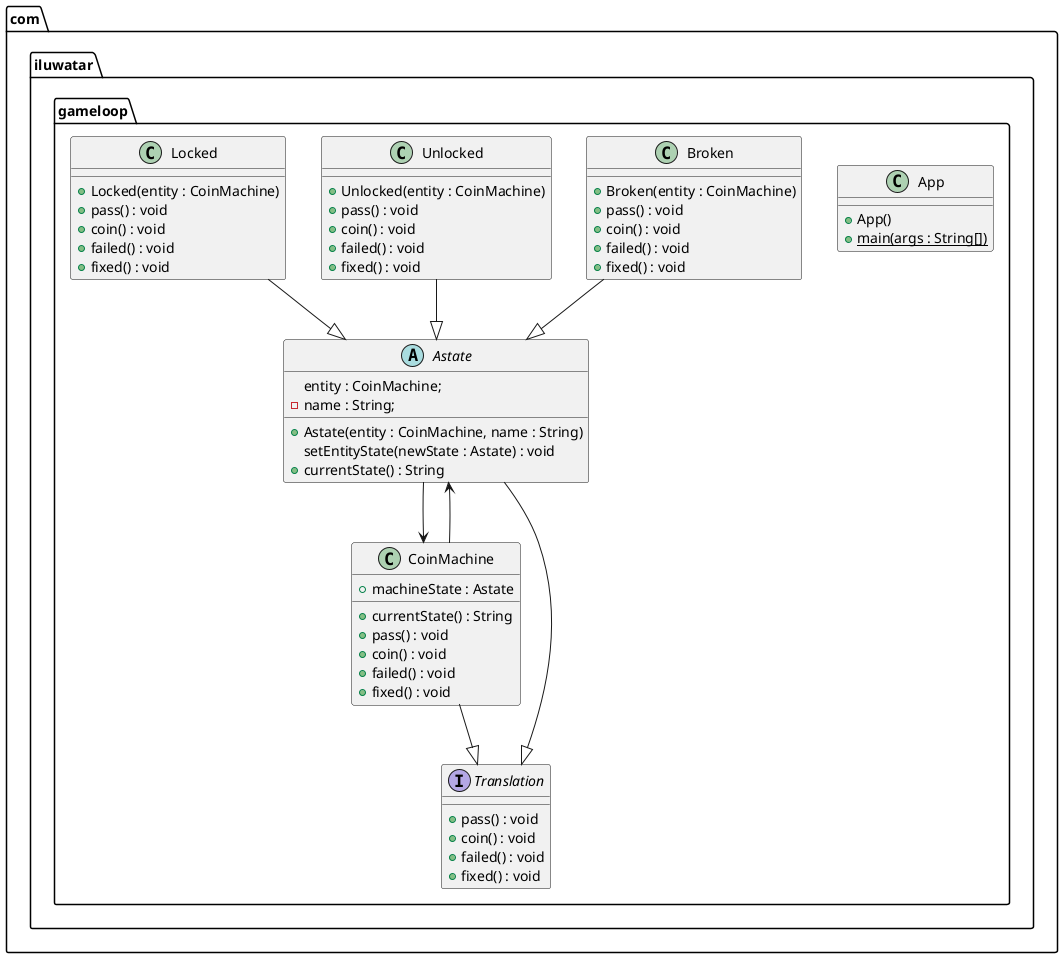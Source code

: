 @startuml
package com.iluwatar.gameloop {
  class App {
    + App()
    + main(args : String[]) {static}
  }
  class Broken{
    + Broken(entity : CoinMachine)
    + pass() : void
    + coin() : void
    + failed() : void
    + fixed() : void
  }
  class Unlocked{
    + Unlocked(entity : CoinMachine)
    + pass() : void
    + coin() : void
    + failed() : void
    + fixed() : void
  }
  class Locked{
    + Locked(entity : CoinMachine)
    + pass() : void
    + coin() : void
    + failed() : void
    + fixed() : void
  }
  class CoinMachine{
    + machineState : Astate
    + currentState() : String
    + pass() : void
    + coin() : void
    + failed() : void
    + fixed() : void
  }
  interface Translation{
      + pass() : void
      + coin() : void
      + failed() : void
      + fixed() : void
  }
  abstract class Astate {
     entity : CoinMachine;
     - name : String;
     + Astate(entity : CoinMachine, name : String)
     setEntityState(newState : Astate) : void
     + currentState() : String
  }
}
  Astate --|> Translation
  Astate --> CoinMachine
  CoinMachine --> Astate
  CoinMachine --|> Translation
  Broken --|> Astate
  Locked --|> Astate
  Unlocked --|> Astate

@enduml